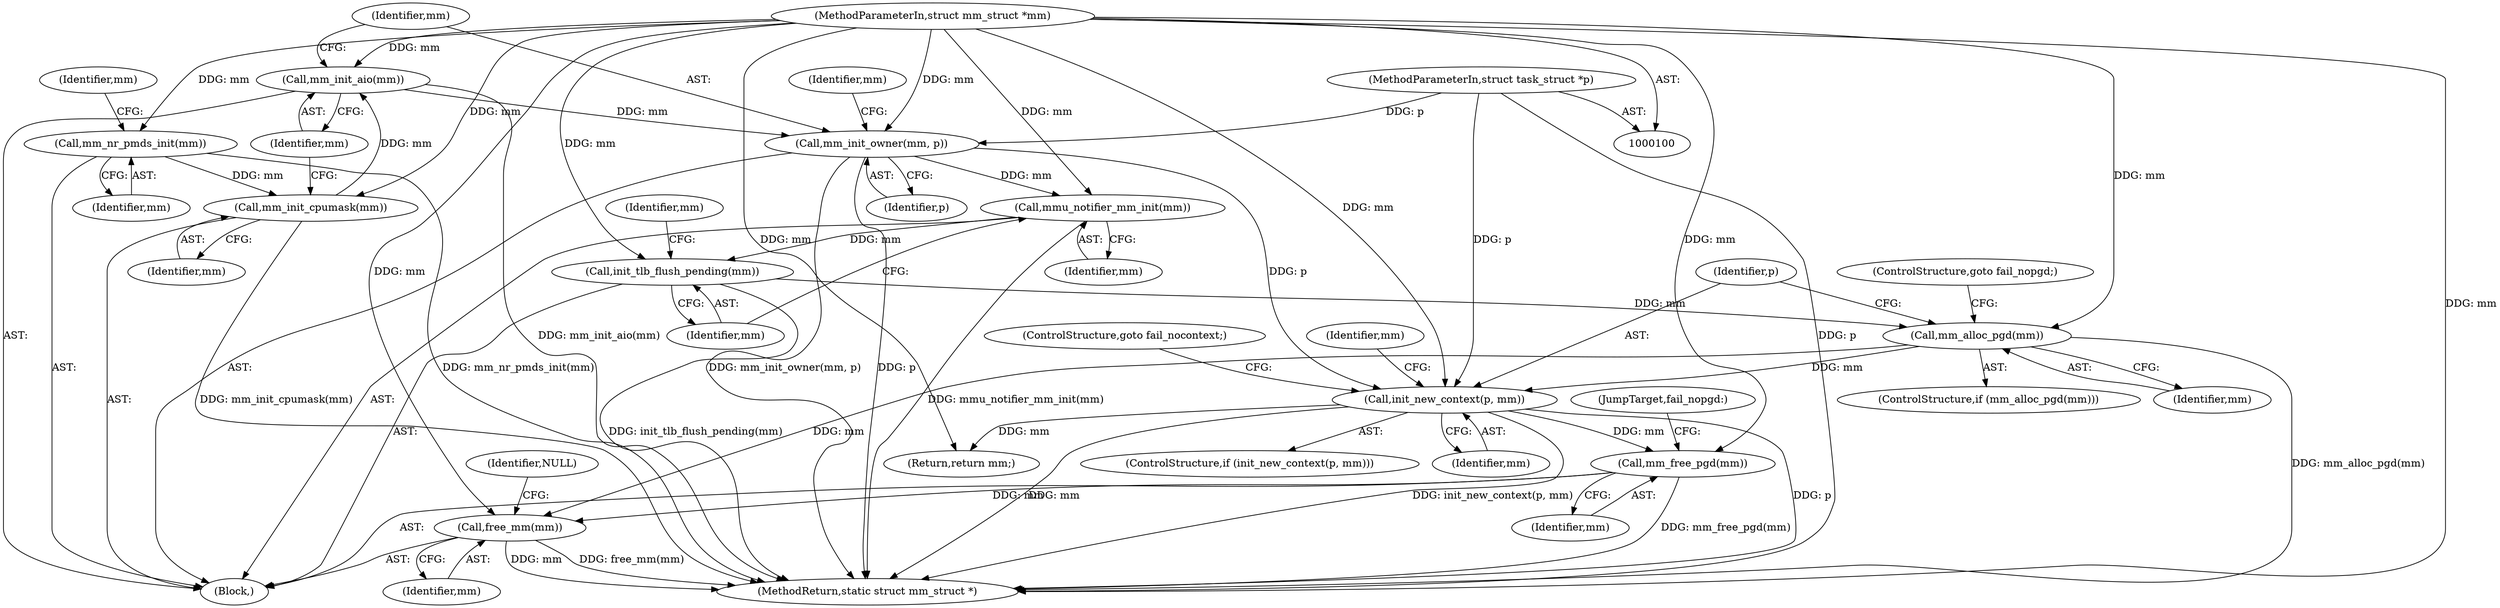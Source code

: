 digraph "0_linux_2b7e8665b4ff51c034c55df3cff76518d1a9ee3a@API" {
"1000266" [label="(Call,free_mm(mm))"];
"1000263" [label="(Call,mm_free_pgd(mm))"];
"1000250" [label="(Call,init_new_context(p, mm))"];
"1000189" [label="(Call,mm_init_owner(mm, p))"];
"1000187" [label="(Call,mm_init_aio(mm))"];
"1000185" [label="(Call,mm_init_cpumask(mm))"];
"1000153" [label="(Call,mm_nr_pmds_init(mm))"];
"1000101" [label="(MethodParameterIn,struct mm_struct *mm)"];
"1000102" [label="(MethodParameterIn,struct task_struct *p)"];
"1000246" [label="(Call,mm_alloc_pgd(mm))"];
"1000199" [label="(Call,init_tlb_flush_pending(mm))"];
"1000197" [label="(Call,mmu_notifier_mm_init(mm))"];
"1000260" [label="(Return,return mm;)"];
"1000265" [label="(JumpTarget,fail_nopgd:)"];
"1000251" [label="(Identifier,p)"];
"1000256" [label="(Identifier,mm)"];
"1000249" [label="(ControlStructure,if (init_new_context(p, mm)))"];
"1000198" [label="(Identifier,mm)"];
"1000263" [label="(Call,mm_free_pgd(mm))"];
"1000199" [label="(Call,init_tlb_flush_pending(mm))"];
"1000185" [label="(Call,mm_init_cpumask(mm))"];
"1000186" [label="(Identifier,mm)"];
"1000197" [label="(Call,mmu_notifier_mm_init(mm))"];
"1000104" [label="(Block,)"];
"1000248" [label="(ControlStructure,goto fail_nopgd;)"];
"1000190" [label="(Identifier,mm)"];
"1000194" [label="(Identifier,mm)"];
"1000153" [label="(Call,mm_nr_pmds_init(mm))"];
"1000154" [label="(Identifier,mm)"];
"1000188" [label="(Identifier,mm)"];
"1000270" [label="(MethodReturn,static struct mm_struct *)"];
"1000252" [label="(Identifier,mm)"];
"1000200" [label="(Identifier,mm)"];
"1000203" [label="(Identifier,mm)"];
"1000269" [label="(Identifier,NULL)"];
"1000246" [label="(Call,mm_alloc_pgd(mm))"];
"1000189" [label="(Call,mm_init_owner(mm, p))"];
"1000267" [label="(Identifier,mm)"];
"1000157" [label="(Identifier,mm)"];
"1000101" [label="(MethodParameterIn,struct mm_struct *mm)"];
"1000102" [label="(MethodParameterIn,struct task_struct *p)"];
"1000247" [label="(Identifier,mm)"];
"1000191" [label="(Identifier,p)"];
"1000250" [label="(Call,init_new_context(p, mm))"];
"1000253" [label="(ControlStructure,goto fail_nocontext;)"];
"1000264" [label="(Identifier,mm)"];
"1000266" [label="(Call,free_mm(mm))"];
"1000187" [label="(Call,mm_init_aio(mm))"];
"1000245" [label="(ControlStructure,if (mm_alloc_pgd(mm)))"];
"1000266" -> "1000104"  [label="AST: "];
"1000266" -> "1000267"  [label="CFG: "];
"1000267" -> "1000266"  [label="AST: "];
"1000269" -> "1000266"  [label="CFG: "];
"1000266" -> "1000270"  [label="DDG: mm"];
"1000266" -> "1000270"  [label="DDG: free_mm(mm)"];
"1000263" -> "1000266"  [label="DDG: mm"];
"1000246" -> "1000266"  [label="DDG: mm"];
"1000101" -> "1000266"  [label="DDG: mm"];
"1000263" -> "1000104"  [label="AST: "];
"1000263" -> "1000264"  [label="CFG: "];
"1000264" -> "1000263"  [label="AST: "];
"1000265" -> "1000263"  [label="CFG: "];
"1000263" -> "1000270"  [label="DDG: mm_free_pgd(mm)"];
"1000250" -> "1000263"  [label="DDG: mm"];
"1000101" -> "1000263"  [label="DDG: mm"];
"1000250" -> "1000249"  [label="AST: "];
"1000250" -> "1000252"  [label="CFG: "];
"1000251" -> "1000250"  [label="AST: "];
"1000252" -> "1000250"  [label="AST: "];
"1000253" -> "1000250"  [label="CFG: "];
"1000256" -> "1000250"  [label="CFG: "];
"1000250" -> "1000270"  [label="DDG: p"];
"1000250" -> "1000270"  [label="DDG: mm"];
"1000250" -> "1000270"  [label="DDG: init_new_context(p, mm)"];
"1000189" -> "1000250"  [label="DDG: p"];
"1000102" -> "1000250"  [label="DDG: p"];
"1000246" -> "1000250"  [label="DDG: mm"];
"1000101" -> "1000250"  [label="DDG: mm"];
"1000250" -> "1000260"  [label="DDG: mm"];
"1000189" -> "1000104"  [label="AST: "];
"1000189" -> "1000191"  [label="CFG: "];
"1000190" -> "1000189"  [label="AST: "];
"1000191" -> "1000189"  [label="AST: "];
"1000194" -> "1000189"  [label="CFG: "];
"1000189" -> "1000270"  [label="DDG: mm_init_owner(mm, p)"];
"1000189" -> "1000270"  [label="DDG: p"];
"1000187" -> "1000189"  [label="DDG: mm"];
"1000101" -> "1000189"  [label="DDG: mm"];
"1000102" -> "1000189"  [label="DDG: p"];
"1000189" -> "1000197"  [label="DDG: mm"];
"1000187" -> "1000104"  [label="AST: "];
"1000187" -> "1000188"  [label="CFG: "];
"1000188" -> "1000187"  [label="AST: "];
"1000190" -> "1000187"  [label="CFG: "];
"1000187" -> "1000270"  [label="DDG: mm_init_aio(mm)"];
"1000185" -> "1000187"  [label="DDG: mm"];
"1000101" -> "1000187"  [label="DDG: mm"];
"1000185" -> "1000104"  [label="AST: "];
"1000185" -> "1000186"  [label="CFG: "];
"1000186" -> "1000185"  [label="AST: "];
"1000188" -> "1000185"  [label="CFG: "];
"1000185" -> "1000270"  [label="DDG: mm_init_cpumask(mm)"];
"1000153" -> "1000185"  [label="DDG: mm"];
"1000101" -> "1000185"  [label="DDG: mm"];
"1000153" -> "1000104"  [label="AST: "];
"1000153" -> "1000154"  [label="CFG: "];
"1000154" -> "1000153"  [label="AST: "];
"1000157" -> "1000153"  [label="CFG: "];
"1000153" -> "1000270"  [label="DDG: mm_nr_pmds_init(mm)"];
"1000101" -> "1000153"  [label="DDG: mm"];
"1000101" -> "1000100"  [label="AST: "];
"1000101" -> "1000270"  [label="DDG: mm"];
"1000101" -> "1000197"  [label="DDG: mm"];
"1000101" -> "1000199"  [label="DDG: mm"];
"1000101" -> "1000246"  [label="DDG: mm"];
"1000101" -> "1000260"  [label="DDG: mm"];
"1000102" -> "1000100"  [label="AST: "];
"1000102" -> "1000270"  [label="DDG: p"];
"1000246" -> "1000245"  [label="AST: "];
"1000246" -> "1000247"  [label="CFG: "];
"1000247" -> "1000246"  [label="AST: "];
"1000248" -> "1000246"  [label="CFG: "];
"1000251" -> "1000246"  [label="CFG: "];
"1000246" -> "1000270"  [label="DDG: mm_alloc_pgd(mm)"];
"1000199" -> "1000246"  [label="DDG: mm"];
"1000199" -> "1000104"  [label="AST: "];
"1000199" -> "1000200"  [label="CFG: "];
"1000200" -> "1000199"  [label="AST: "];
"1000203" -> "1000199"  [label="CFG: "];
"1000199" -> "1000270"  [label="DDG: init_tlb_flush_pending(mm)"];
"1000197" -> "1000199"  [label="DDG: mm"];
"1000197" -> "1000104"  [label="AST: "];
"1000197" -> "1000198"  [label="CFG: "];
"1000198" -> "1000197"  [label="AST: "];
"1000200" -> "1000197"  [label="CFG: "];
"1000197" -> "1000270"  [label="DDG: mmu_notifier_mm_init(mm)"];
}
